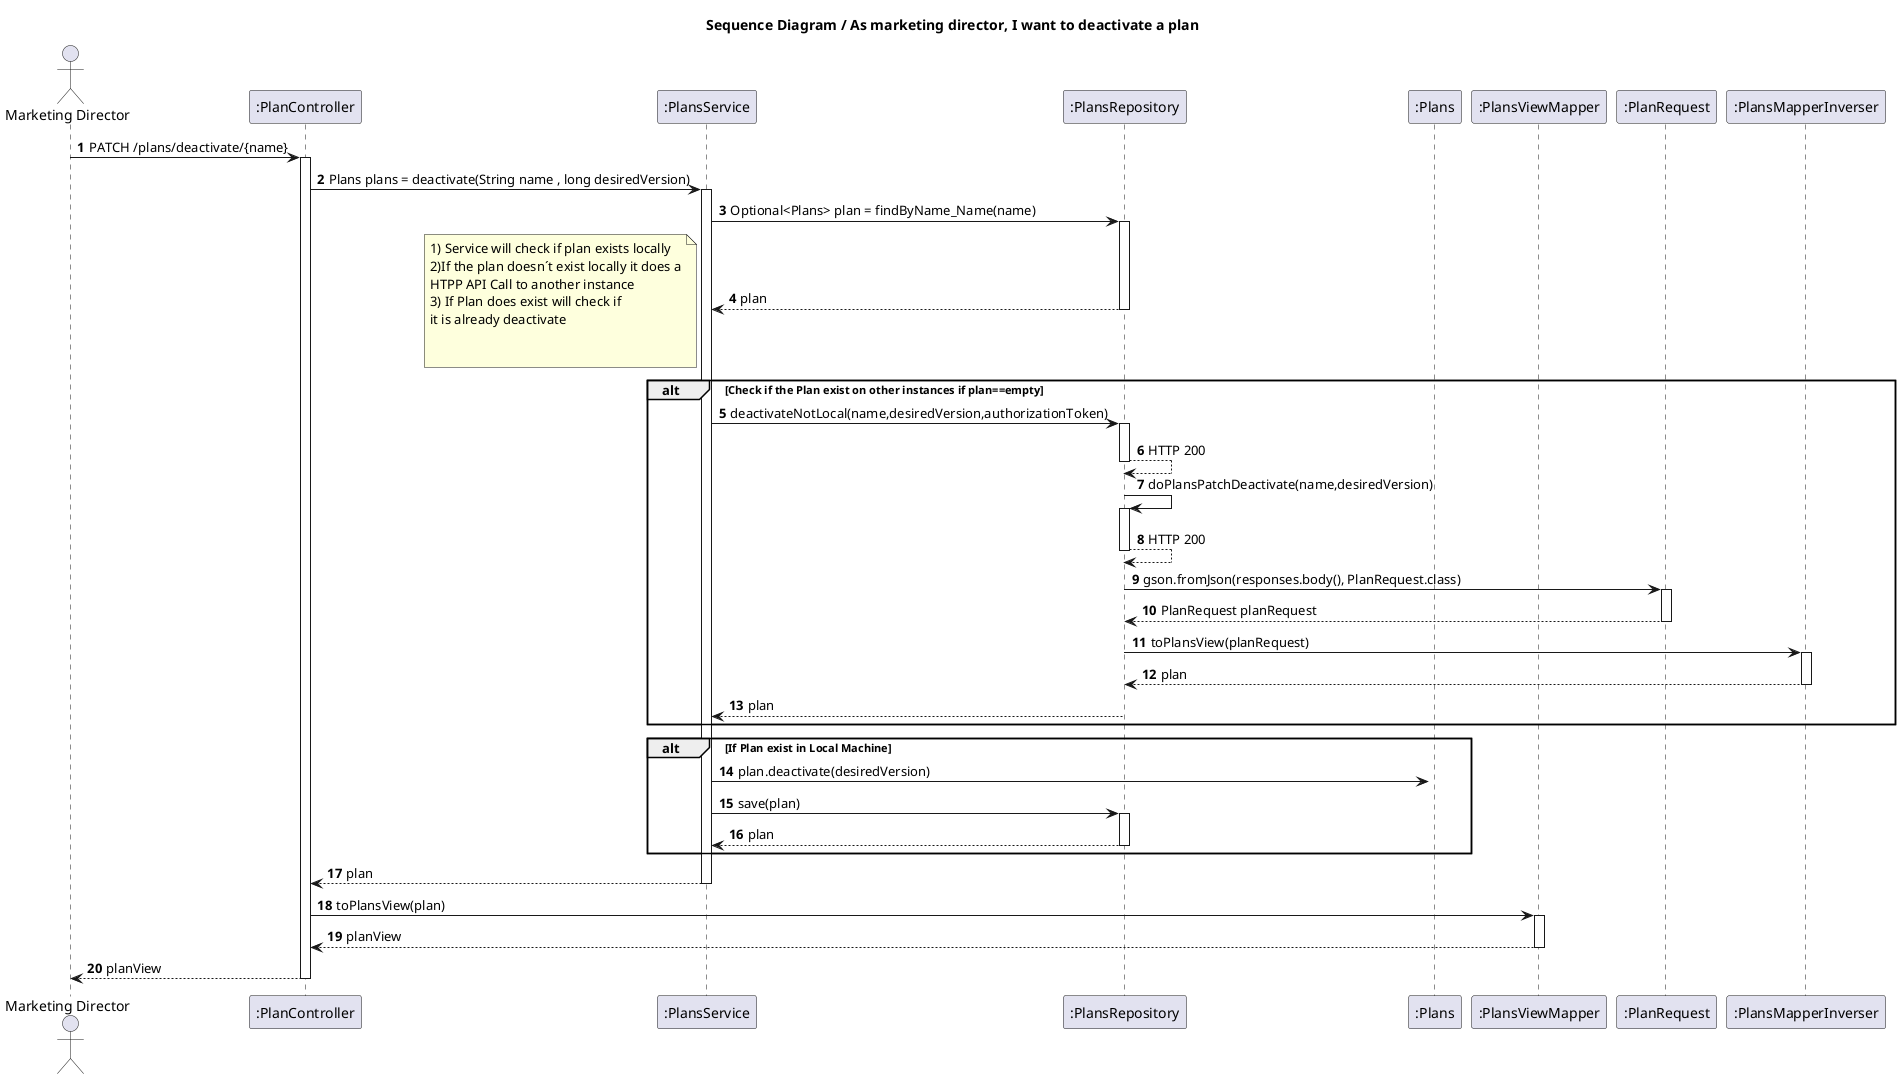 @startuml
'https://plantuml.com/sequence-diagram
autoactivate on
autonumber
title Sequence Diagram / As marketing director, I want to deactivate a plan

autonumber

actor "Marketing Director" as Ac
participant ":PlanController" as Ctrl
participant ":PlansService" as Serv
participant ":PlansRepository" as Repo
participant ":Plans" as Plans
participant ":PlansViewMapper" as View
participant ":PlanRequest" as Request

participant ":PlansMapperInverser" as ViewInverser


Ac -> Ctrl : PATCH /plans/deactivate/{name}
Ctrl -> Serv :Plans plans = deactivate(String name , long desiredVersion)
Serv -> Repo :Optional<Plans> plan = findByName_Name(name)
Repo --> Serv : plan
note left
1) Service will check if plan exists locally
2)If the plan doesn´t exist locally it does a
HTPP API Call to another instance
3) If Plan does exist will check if
it is already deactivate


end note
alt Check if the Plan exist on other instances if plan==empty
Serv->Repo:deactivateNotLocal(name,desiredVersion,authorizationToken)
Repo-->Repo: HTTP 200

Repo->Repo:doPlansPatchDeactivate(name,desiredVersion)
Repo-->Repo: HTTP 200
Repo -> Request :  gson.fromJson(responses.body(), PlanRequest.class)
Request-->Repo:PlanRequest planRequest
Repo -> ViewInverser : toPlansView(planRequest)
ViewInverser -->Repo: plan
Repo-->Serv:plan
end

deactivate Plans
alt If Plan exist in Local Machine

Serv -> Plans: plan.deactivate(desiredVersion)


Serv -> Repo: save(plan)
Repo --> Serv: plan
end
Serv --> Ctrl: plan
Ctrl ->View: toPlansView(plan)
View -->Ctrl: planView

Ac <-- Ctrl : planView

@enduml